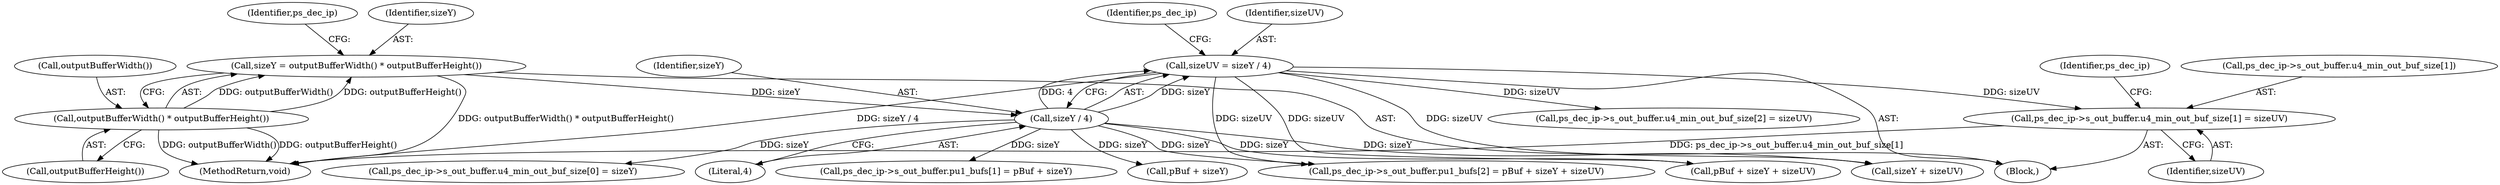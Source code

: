 digraph "0_Android_918eeaa29d99d257282fafec931b4bda0e3bae12_0@array" {
"1000203" [label="(Call,ps_dec_ip->s_out_buffer.u4_min_out_buf_size[1] = sizeUV)"];
"1000189" [label="(Call,sizeUV = sizeY / 4)"];
"1000191" [label="(Call,sizeY / 4)"];
"1000109" [label="(Call,sizeY = outputBufferWidth() * outputBufferHeight())"];
"1000111" [label="(Call,outputBufferWidth() * outputBufferHeight())"];
"1000193" [label="(Literal,4)"];
"1000118" [label="(Identifier,ps_dec_ip)"];
"1000211" [label="(Identifier,sizeUV)"];
"1000111" [label="(Call,outputBufferWidth() * outputBufferHeight())"];
"1000113" [label="(Call,outputBufferHeight())"];
"1000251" [label="(Call,sizeY + sizeUV)"];
"1000216" [label="(Identifier,ps_dec_ip)"];
"1000212" [label="(Call,ps_dec_ip->s_out_buffer.u4_min_out_buf_size[2] = sizeUV)"];
"1000203" [label="(Call,ps_dec_ip->s_out_buffer.u4_min_out_buf_size[1] = sizeUV)"];
"1000230" [label="(Call,ps_dec_ip->s_out_buffer.pu1_bufs[1] = pBuf + sizeY)"];
"1000262" [label="(MethodReturn,void)"];
"1000189" [label="(Call,sizeUV = sizeY / 4)"];
"1000241" [label="(Call,ps_dec_ip->s_out_buffer.pu1_bufs[2] = pBuf + sizeY + sizeUV)"];
"1000110" [label="(Identifier,sizeY)"];
"1000198" [label="(Identifier,ps_dec_ip)"];
"1000191" [label="(Call,sizeY / 4)"];
"1000192" [label="(Identifier,sizeY)"];
"1000107" [label="(Block,)"];
"1000190" [label="(Identifier,sizeUV)"];
"1000109" [label="(Call,sizeY = outputBufferWidth() * outputBufferHeight())"];
"1000204" [label="(Call,ps_dec_ip->s_out_buffer.u4_min_out_buf_size[1])"];
"1000238" [label="(Call,pBuf + sizeY)"];
"1000112" [label="(Call,outputBufferWidth())"];
"1000249" [label="(Call,pBuf + sizeY + sizeUV)"];
"1000194" [label="(Call,ps_dec_ip->s_out_buffer.u4_min_out_buf_size[0] = sizeY)"];
"1000203" -> "1000107"  [label="AST: "];
"1000203" -> "1000211"  [label="CFG: "];
"1000204" -> "1000203"  [label="AST: "];
"1000211" -> "1000203"  [label="AST: "];
"1000216" -> "1000203"  [label="CFG: "];
"1000203" -> "1000262"  [label="DDG: ps_dec_ip->s_out_buffer.u4_min_out_buf_size[1]"];
"1000189" -> "1000203"  [label="DDG: sizeUV"];
"1000189" -> "1000107"  [label="AST: "];
"1000189" -> "1000191"  [label="CFG: "];
"1000190" -> "1000189"  [label="AST: "];
"1000191" -> "1000189"  [label="AST: "];
"1000198" -> "1000189"  [label="CFG: "];
"1000189" -> "1000262"  [label="DDG: sizeY / 4"];
"1000191" -> "1000189"  [label="DDG: sizeY"];
"1000191" -> "1000189"  [label="DDG: 4"];
"1000189" -> "1000212"  [label="DDG: sizeUV"];
"1000189" -> "1000241"  [label="DDG: sizeUV"];
"1000189" -> "1000249"  [label="DDG: sizeUV"];
"1000189" -> "1000251"  [label="DDG: sizeUV"];
"1000191" -> "1000193"  [label="CFG: "];
"1000192" -> "1000191"  [label="AST: "];
"1000193" -> "1000191"  [label="AST: "];
"1000109" -> "1000191"  [label="DDG: sizeY"];
"1000191" -> "1000194"  [label="DDG: sizeY"];
"1000191" -> "1000230"  [label="DDG: sizeY"];
"1000191" -> "1000238"  [label="DDG: sizeY"];
"1000191" -> "1000241"  [label="DDG: sizeY"];
"1000191" -> "1000249"  [label="DDG: sizeY"];
"1000191" -> "1000251"  [label="DDG: sizeY"];
"1000109" -> "1000107"  [label="AST: "];
"1000109" -> "1000111"  [label="CFG: "];
"1000110" -> "1000109"  [label="AST: "];
"1000111" -> "1000109"  [label="AST: "];
"1000118" -> "1000109"  [label="CFG: "];
"1000109" -> "1000262"  [label="DDG: outputBufferWidth() * outputBufferHeight()"];
"1000111" -> "1000109"  [label="DDG: outputBufferWidth()"];
"1000111" -> "1000109"  [label="DDG: outputBufferHeight()"];
"1000111" -> "1000113"  [label="CFG: "];
"1000112" -> "1000111"  [label="AST: "];
"1000113" -> "1000111"  [label="AST: "];
"1000111" -> "1000262"  [label="DDG: outputBufferWidth()"];
"1000111" -> "1000262"  [label="DDG: outputBufferHeight()"];
}
